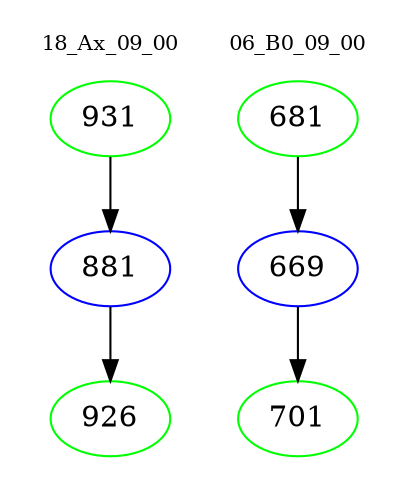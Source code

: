 digraph{
subgraph cluster_0 {
color = white
label = "18_Ax_09_00";
fontsize=10;
T0_931 [label="931", color="green"]
T0_931 -> T0_881 [color="black"]
T0_881 [label="881", color="blue"]
T0_881 -> T0_926 [color="black"]
T0_926 [label="926", color="green"]
}
subgraph cluster_1 {
color = white
label = "06_B0_09_00";
fontsize=10;
T1_681 [label="681", color="green"]
T1_681 -> T1_669 [color="black"]
T1_669 [label="669", color="blue"]
T1_669 -> T1_701 [color="black"]
T1_701 [label="701", color="green"]
}
}
